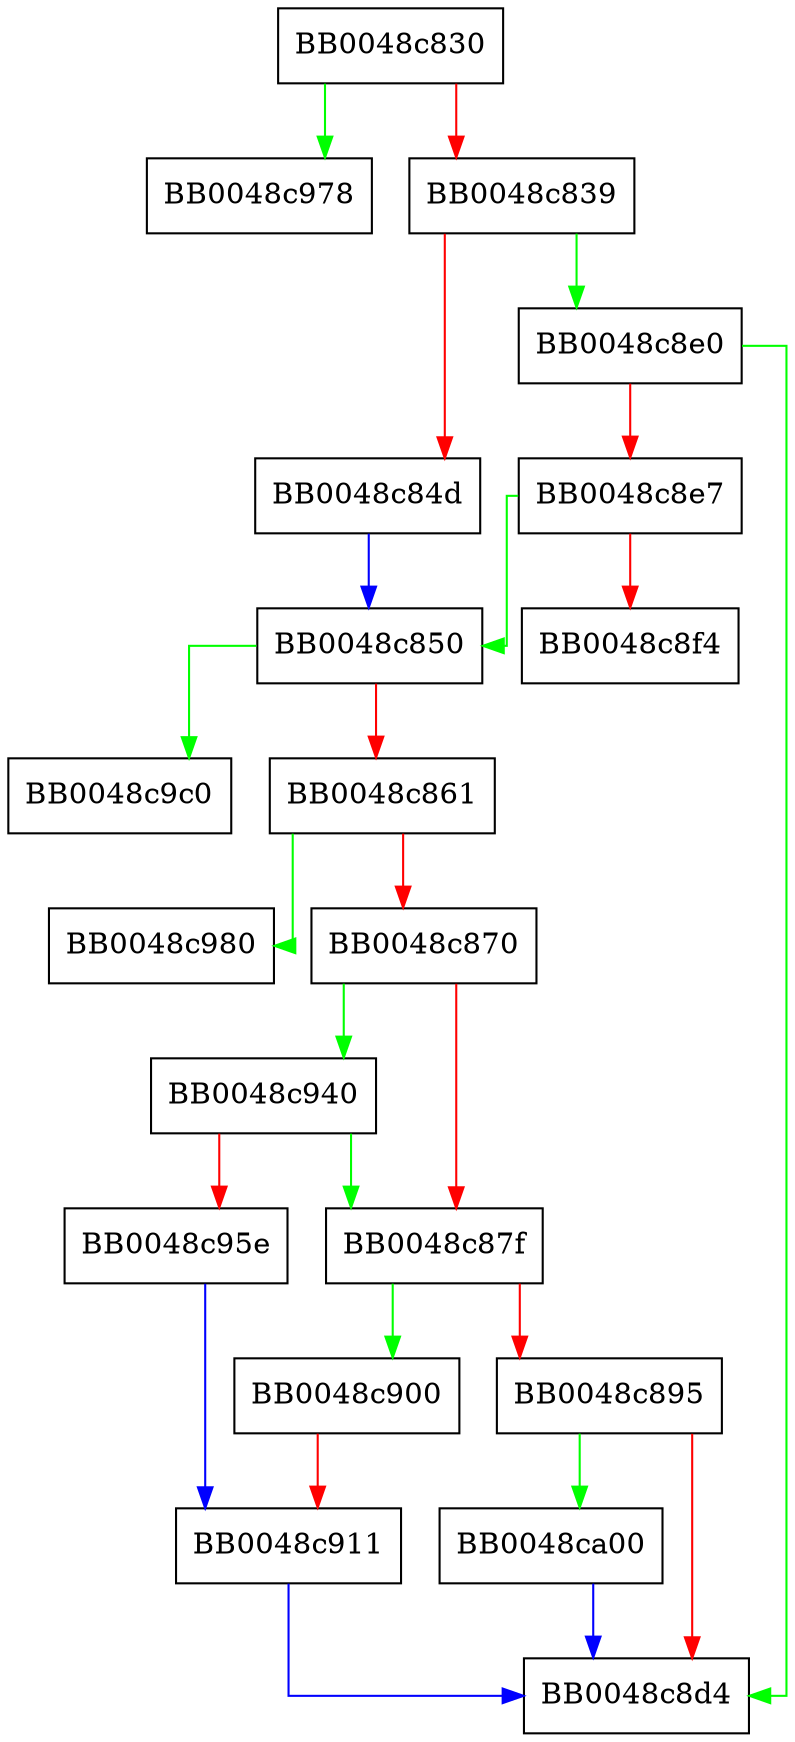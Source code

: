 digraph SSL_dane_enable {
  node [shape="box"];
  graph [splines=ortho];
  BB0048c830 -> BB0048c978 [color="green"];
  BB0048c830 -> BB0048c839 [color="red"];
  BB0048c839 -> BB0048c8e0 [color="green"];
  BB0048c839 -> BB0048c84d [color="red"];
  BB0048c84d -> BB0048c850 [color="blue"];
  BB0048c850 -> BB0048c9c0 [color="green"];
  BB0048c850 -> BB0048c861 [color="red"];
  BB0048c861 -> BB0048c980 [color="green"];
  BB0048c861 -> BB0048c870 [color="red"];
  BB0048c870 -> BB0048c940 [color="green"];
  BB0048c870 -> BB0048c87f [color="red"];
  BB0048c87f -> BB0048c900 [color="green"];
  BB0048c87f -> BB0048c895 [color="red"];
  BB0048c895 -> BB0048ca00 [color="green"];
  BB0048c895 -> BB0048c8d4 [color="red"];
  BB0048c8e0 -> BB0048c8d4 [color="green"];
  BB0048c8e0 -> BB0048c8e7 [color="red"];
  BB0048c8e7 -> BB0048c850 [color="green"];
  BB0048c8e7 -> BB0048c8f4 [color="red"];
  BB0048c900 -> BB0048c911 [color="red"];
  BB0048c911 -> BB0048c8d4 [color="blue"];
  BB0048c940 -> BB0048c87f [color="green"];
  BB0048c940 -> BB0048c95e [color="red"];
  BB0048c95e -> BB0048c911 [color="blue"];
  BB0048ca00 -> BB0048c8d4 [color="blue"];
}